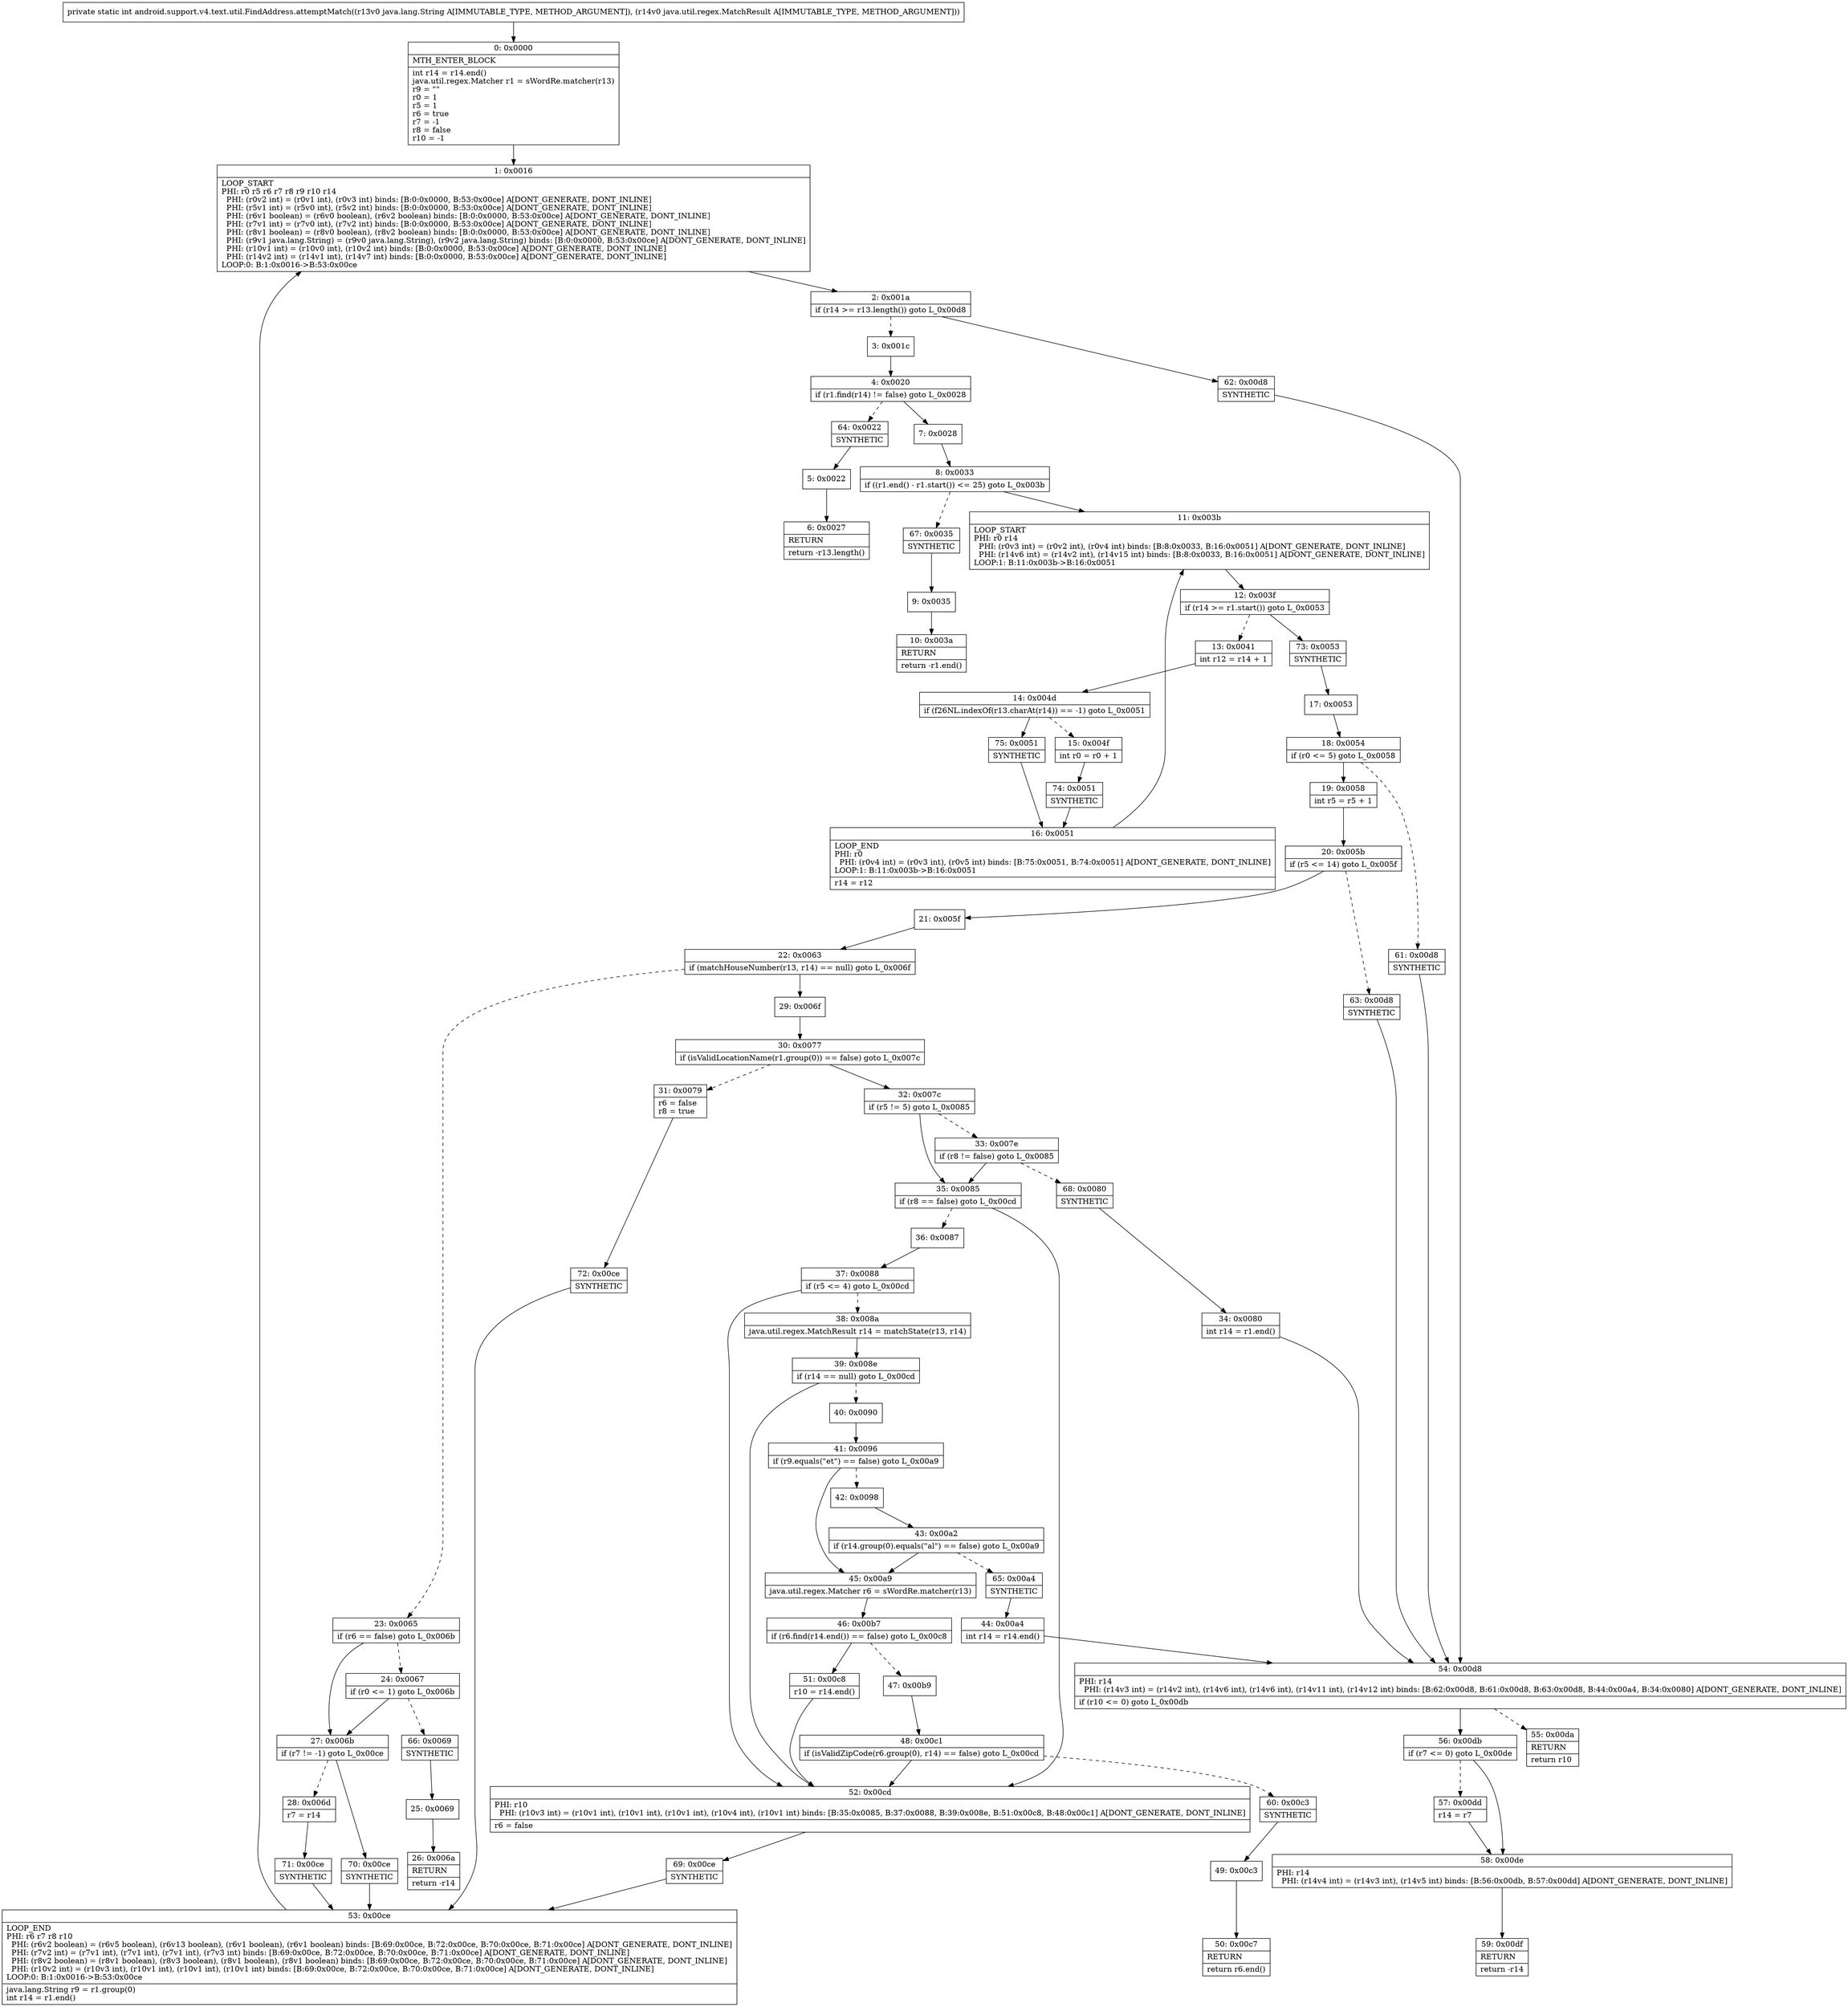 digraph "CFG forandroid.support.v4.text.util.FindAddress.attemptMatch(Ljava\/lang\/String;Ljava\/util\/regex\/MatchResult;)I" {
Node_0 [shape=record,label="{0\:\ 0x0000|MTH_ENTER_BLOCK\l|int r14 = r14.end()\ljava.util.regex.Matcher r1 = sWordRe.matcher(r13)\lr9 = \"\"\lr0 = 1\lr5 = 1\lr6 = true\lr7 = \-1\lr8 = false\lr10 = \-1\l}"];
Node_1 [shape=record,label="{1\:\ 0x0016|LOOP_START\lPHI: r0 r5 r6 r7 r8 r9 r10 r14 \l  PHI: (r0v2 int) = (r0v1 int), (r0v3 int) binds: [B:0:0x0000, B:53:0x00ce] A[DONT_GENERATE, DONT_INLINE]\l  PHI: (r5v1 int) = (r5v0 int), (r5v2 int) binds: [B:0:0x0000, B:53:0x00ce] A[DONT_GENERATE, DONT_INLINE]\l  PHI: (r6v1 boolean) = (r6v0 boolean), (r6v2 boolean) binds: [B:0:0x0000, B:53:0x00ce] A[DONT_GENERATE, DONT_INLINE]\l  PHI: (r7v1 int) = (r7v0 int), (r7v2 int) binds: [B:0:0x0000, B:53:0x00ce] A[DONT_GENERATE, DONT_INLINE]\l  PHI: (r8v1 boolean) = (r8v0 boolean), (r8v2 boolean) binds: [B:0:0x0000, B:53:0x00ce] A[DONT_GENERATE, DONT_INLINE]\l  PHI: (r9v1 java.lang.String) = (r9v0 java.lang.String), (r9v2 java.lang.String) binds: [B:0:0x0000, B:53:0x00ce] A[DONT_GENERATE, DONT_INLINE]\l  PHI: (r10v1 int) = (r10v0 int), (r10v2 int) binds: [B:0:0x0000, B:53:0x00ce] A[DONT_GENERATE, DONT_INLINE]\l  PHI: (r14v2 int) = (r14v1 int), (r14v7 int) binds: [B:0:0x0000, B:53:0x00ce] A[DONT_GENERATE, DONT_INLINE]\lLOOP:0: B:1:0x0016\-\>B:53:0x00ce\l}"];
Node_2 [shape=record,label="{2\:\ 0x001a|if (r14 \>= r13.length()) goto L_0x00d8\l}"];
Node_3 [shape=record,label="{3\:\ 0x001c}"];
Node_4 [shape=record,label="{4\:\ 0x0020|if (r1.find(r14) != false) goto L_0x0028\l}"];
Node_5 [shape=record,label="{5\:\ 0x0022}"];
Node_6 [shape=record,label="{6\:\ 0x0027|RETURN\l|return \-r13.length()\l}"];
Node_7 [shape=record,label="{7\:\ 0x0028}"];
Node_8 [shape=record,label="{8\:\ 0x0033|if ((r1.end() \- r1.start()) \<= 25) goto L_0x003b\l}"];
Node_9 [shape=record,label="{9\:\ 0x0035}"];
Node_10 [shape=record,label="{10\:\ 0x003a|RETURN\l|return \-r1.end()\l}"];
Node_11 [shape=record,label="{11\:\ 0x003b|LOOP_START\lPHI: r0 r14 \l  PHI: (r0v3 int) = (r0v2 int), (r0v4 int) binds: [B:8:0x0033, B:16:0x0051] A[DONT_GENERATE, DONT_INLINE]\l  PHI: (r14v6 int) = (r14v2 int), (r14v15 int) binds: [B:8:0x0033, B:16:0x0051] A[DONT_GENERATE, DONT_INLINE]\lLOOP:1: B:11:0x003b\-\>B:16:0x0051\l}"];
Node_12 [shape=record,label="{12\:\ 0x003f|if (r14 \>= r1.start()) goto L_0x0053\l}"];
Node_13 [shape=record,label="{13\:\ 0x0041|int r12 = r14 + 1\l}"];
Node_14 [shape=record,label="{14\:\ 0x004d|if (f26NL.indexOf(r13.charAt(r14)) == \-1) goto L_0x0051\l}"];
Node_15 [shape=record,label="{15\:\ 0x004f|int r0 = r0 + 1\l}"];
Node_16 [shape=record,label="{16\:\ 0x0051|LOOP_END\lPHI: r0 \l  PHI: (r0v4 int) = (r0v3 int), (r0v5 int) binds: [B:75:0x0051, B:74:0x0051] A[DONT_GENERATE, DONT_INLINE]\lLOOP:1: B:11:0x003b\-\>B:16:0x0051\l|r14 = r12\l}"];
Node_17 [shape=record,label="{17\:\ 0x0053}"];
Node_18 [shape=record,label="{18\:\ 0x0054|if (r0 \<= 5) goto L_0x0058\l}"];
Node_19 [shape=record,label="{19\:\ 0x0058|int r5 = r5 + 1\l}"];
Node_20 [shape=record,label="{20\:\ 0x005b|if (r5 \<= 14) goto L_0x005f\l}"];
Node_21 [shape=record,label="{21\:\ 0x005f}"];
Node_22 [shape=record,label="{22\:\ 0x0063|if (matchHouseNumber(r13, r14) == null) goto L_0x006f\l}"];
Node_23 [shape=record,label="{23\:\ 0x0065|if (r6 == false) goto L_0x006b\l}"];
Node_24 [shape=record,label="{24\:\ 0x0067|if (r0 \<= 1) goto L_0x006b\l}"];
Node_25 [shape=record,label="{25\:\ 0x0069}"];
Node_26 [shape=record,label="{26\:\ 0x006a|RETURN\l|return \-r14\l}"];
Node_27 [shape=record,label="{27\:\ 0x006b|if (r7 != \-1) goto L_0x00ce\l}"];
Node_28 [shape=record,label="{28\:\ 0x006d|r7 = r14\l}"];
Node_29 [shape=record,label="{29\:\ 0x006f}"];
Node_30 [shape=record,label="{30\:\ 0x0077|if (isValidLocationName(r1.group(0)) == false) goto L_0x007c\l}"];
Node_31 [shape=record,label="{31\:\ 0x0079|r6 = false\lr8 = true\l}"];
Node_32 [shape=record,label="{32\:\ 0x007c|if (r5 != 5) goto L_0x0085\l}"];
Node_33 [shape=record,label="{33\:\ 0x007e|if (r8 != false) goto L_0x0085\l}"];
Node_34 [shape=record,label="{34\:\ 0x0080|int r14 = r1.end()\l}"];
Node_35 [shape=record,label="{35\:\ 0x0085|if (r8 == false) goto L_0x00cd\l}"];
Node_36 [shape=record,label="{36\:\ 0x0087}"];
Node_37 [shape=record,label="{37\:\ 0x0088|if (r5 \<= 4) goto L_0x00cd\l}"];
Node_38 [shape=record,label="{38\:\ 0x008a|java.util.regex.MatchResult r14 = matchState(r13, r14)\l}"];
Node_39 [shape=record,label="{39\:\ 0x008e|if (r14 == null) goto L_0x00cd\l}"];
Node_40 [shape=record,label="{40\:\ 0x0090}"];
Node_41 [shape=record,label="{41\:\ 0x0096|if (r9.equals(\"et\") == false) goto L_0x00a9\l}"];
Node_42 [shape=record,label="{42\:\ 0x0098}"];
Node_43 [shape=record,label="{43\:\ 0x00a2|if (r14.group(0).equals(\"al\") == false) goto L_0x00a9\l}"];
Node_44 [shape=record,label="{44\:\ 0x00a4|int r14 = r14.end()\l}"];
Node_45 [shape=record,label="{45\:\ 0x00a9|java.util.regex.Matcher r6 = sWordRe.matcher(r13)\l}"];
Node_46 [shape=record,label="{46\:\ 0x00b7|if (r6.find(r14.end()) == false) goto L_0x00c8\l}"];
Node_47 [shape=record,label="{47\:\ 0x00b9}"];
Node_48 [shape=record,label="{48\:\ 0x00c1|if (isValidZipCode(r6.group(0), r14) == false) goto L_0x00cd\l}"];
Node_49 [shape=record,label="{49\:\ 0x00c3}"];
Node_50 [shape=record,label="{50\:\ 0x00c7|RETURN\l|return r6.end()\l}"];
Node_51 [shape=record,label="{51\:\ 0x00c8|r10 = r14.end()\l}"];
Node_52 [shape=record,label="{52\:\ 0x00cd|PHI: r10 \l  PHI: (r10v3 int) = (r10v1 int), (r10v1 int), (r10v1 int), (r10v4 int), (r10v1 int) binds: [B:35:0x0085, B:37:0x0088, B:39:0x008e, B:51:0x00c8, B:48:0x00c1] A[DONT_GENERATE, DONT_INLINE]\l|r6 = false\l}"];
Node_53 [shape=record,label="{53\:\ 0x00ce|LOOP_END\lPHI: r6 r7 r8 r10 \l  PHI: (r6v2 boolean) = (r6v5 boolean), (r6v13 boolean), (r6v1 boolean), (r6v1 boolean) binds: [B:69:0x00ce, B:72:0x00ce, B:70:0x00ce, B:71:0x00ce] A[DONT_GENERATE, DONT_INLINE]\l  PHI: (r7v2 int) = (r7v1 int), (r7v1 int), (r7v1 int), (r7v3 int) binds: [B:69:0x00ce, B:72:0x00ce, B:70:0x00ce, B:71:0x00ce] A[DONT_GENERATE, DONT_INLINE]\l  PHI: (r8v2 boolean) = (r8v1 boolean), (r8v3 boolean), (r8v1 boolean), (r8v1 boolean) binds: [B:69:0x00ce, B:72:0x00ce, B:70:0x00ce, B:71:0x00ce] A[DONT_GENERATE, DONT_INLINE]\l  PHI: (r10v2 int) = (r10v3 int), (r10v1 int), (r10v1 int), (r10v1 int) binds: [B:69:0x00ce, B:72:0x00ce, B:70:0x00ce, B:71:0x00ce] A[DONT_GENERATE, DONT_INLINE]\lLOOP:0: B:1:0x0016\-\>B:53:0x00ce\l|java.lang.String r9 = r1.group(0)\lint r14 = r1.end()\l}"];
Node_54 [shape=record,label="{54\:\ 0x00d8|PHI: r14 \l  PHI: (r14v3 int) = (r14v2 int), (r14v6 int), (r14v6 int), (r14v11 int), (r14v12 int) binds: [B:62:0x00d8, B:61:0x00d8, B:63:0x00d8, B:44:0x00a4, B:34:0x0080] A[DONT_GENERATE, DONT_INLINE]\l|if (r10 \<= 0) goto L_0x00db\l}"];
Node_55 [shape=record,label="{55\:\ 0x00da|RETURN\l|return r10\l}"];
Node_56 [shape=record,label="{56\:\ 0x00db|if (r7 \<= 0) goto L_0x00de\l}"];
Node_57 [shape=record,label="{57\:\ 0x00dd|r14 = r7\l}"];
Node_58 [shape=record,label="{58\:\ 0x00de|PHI: r14 \l  PHI: (r14v4 int) = (r14v3 int), (r14v5 int) binds: [B:56:0x00db, B:57:0x00dd] A[DONT_GENERATE, DONT_INLINE]\l}"];
Node_59 [shape=record,label="{59\:\ 0x00df|RETURN\l|return \-r14\l}"];
Node_60 [shape=record,label="{60\:\ 0x00c3|SYNTHETIC\l}"];
Node_61 [shape=record,label="{61\:\ 0x00d8|SYNTHETIC\l}"];
Node_62 [shape=record,label="{62\:\ 0x00d8|SYNTHETIC\l}"];
Node_63 [shape=record,label="{63\:\ 0x00d8|SYNTHETIC\l}"];
Node_64 [shape=record,label="{64\:\ 0x0022|SYNTHETIC\l}"];
Node_65 [shape=record,label="{65\:\ 0x00a4|SYNTHETIC\l}"];
Node_66 [shape=record,label="{66\:\ 0x0069|SYNTHETIC\l}"];
Node_67 [shape=record,label="{67\:\ 0x0035|SYNTHETIC\l}"];
Node_68 [shape=record,label="{68\:\ 0x0080|SYNTHETIC\l}"];
Node_69 [shape=record,label="{69\:\ 0x00ce|SYNTHETIC\l}"];
Node_70 [shape=record,label="{70\:\ 0x00ce|SYNTHETIC\l}"];
Node_71 [shape=record,label="{71\:\ 0x00ce|SYNTHETIC\l}"];
Node_72 [shape=record,label="{72\:\ 0x00ce|SYNTHETIC\l}"];
Node_73 [shape=record,label="{73\:\ 0x0053|SYNTHETIC\l}"];
Node_74 [shape=record,label="{74\:\ 0x0051|SYNTHETIC\l}"];
Node_75 [shape=record,label="{75\:\ 0x0051|SYNTHETIC\l}"];
MethodNode[shape=record,label="{private static int android.support.v4.text.util.FindAddress.attemptMatch((r13v0 java.lang.String A[IMMUTABLE_TYPE, METHOD_ARGUMENT]), (r14v0 java.util.regex.MatchResult A[IMMUTABLE_TYPE, METHOD_ARGUMENT])) }"];
MethodNode -> Node_0;
Node_0 -> Node_1;
Node_1 -> Node_2;
Node_2 -> Node_3[style=dashed];
Node_2 -> Node_62;
Node_3 -> Node_4;
Node_4 -> Node_7;
Node_4 -> Node_64[style=dashed];
Node_5 -> Node_6;
Node_7 -> Node_8;
Node_8 -> Node_11;
Node_8 -> Node_67[style=dashed];
Node_9 -> Node_10;
Node_11 -> Node_12;
Node_12 -> Node_13[style=dashed];
Node_12 -> Node_73;
Node_13 -> Node_14;
Node_14 -> Node_15[style=dashed];
Node_14 -> Node_75;
Node_15 -> Node_74;
Node_16 -> Node_11;
Node_17 -> Node_18;
Node_18 -> Node_19;
Node_18 -> Node_61[style=dashed];
Node_19 -> Node_20;
Node_20 -> Node_21;
Node_20 -> Node_63[style=dashed];
Node_21 -> Node_22;
Node_22 -> Node_23[style=dashed];
Node_22 -> Node_29;
Node_23 -> Node_24[style=dashed];
Node_23 -> Node_27;
Node_24 -> Node_27;
Node_24 -> Node_66[style=dashed];
Node_25 -> Node_26;
Node_27 -> Node_28[style=dashed];
Node_27 -> Node_70;
Node_28 -> Node_71;
Node_29 -> Node_30;
Node_30 -> Node_31[style=dashed];
Node_30 -> Node_32;
Node_31 -> Node_72;
Node_32 -> Node_33[style=dashed];
Node_32 -> Node_35;
Node_33 -> Node_35;
Node_33 -> Node_68[style=dashed];
Node_34 -> Node_54;
Node_35 -> Node_36[style=dashed];
Node_35 -> Node_52;
Node_36 -> Node_37;
Node_37 -> Node_38[style=dashed];
Node_37 -> Node_52;
Node_38 -> Node_39;
Node_39 -> Node_40[style=dashed];
Node_39 -> Node_52;
Node_40 -> Node_41;
Node_41 -> Node_42[style=dashed];
Node_41 -> Node_45;
Node_42 -> Node_43;
Node_43 -> Node_45;
Node_43 -> Node_65[style=dashed];
Node_44 -> Node_54;
Node_45 -> Node_46;
Node_46 -> Node_47[style=dashed];
Node_46 -> Node_51;
Node_47 -> Node_48;
Node_48 -> Node_52;
Node_48 -> Node_60[style=dashed];
Node_49 -> Node_50;
Node_51 -> Node_52;
Node_52 -> Node_69;
Node_53 -> Node_1;
Node_54 -> Node_55[style=dashed];
Node_54 -> Node_56;
Node_56 -> Node_57[style=dashed];
Node_56 -> Node_58;
Node_57 -> Node_58;
Node_58 -> Node_59;
Node_60 -> Node_49;
Node_61 -> Node_54;
Node_62 -> Node_54;
Node_63 -> Node_54;
Node_64 -> Node_5;
Node_65 -> Node_44;
Node_66 -> Node_25;
Node_67 -> Node_9;
Node_68 -> Node_34;
Node_69 -> Node_53;
Node_70 -> Node_53;
Node_71 -> Node_53;
Node_72 -> Node_53;
Node_73 -> Node_17;
Node_74 -> Node_16;
Node_75 -> Node_16;
}

